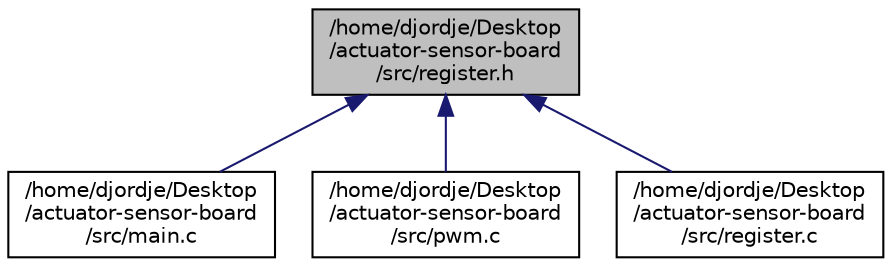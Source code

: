digraph "/home/djordje/Desktop/actuator-sensor-board/src/register.h"
{
  edge [fontname="Helvetica",fontsize="10",labelfontname="Helvetica",labelfontsize="10"];
  node [fontname="Helvetica",fontsize="10",shape=record];
  Node1 [label="/home/djordje/Desktop\l/actuator-sensor-board\l/src/register.h",height=0.2,width=0.4,color="black", fillcolor="grey75", style="filled", fontcolor="black"];
  Node1 -> Node2 [dir="back",color="midnightblue",fontsize="10",style="solid",fontname="Helvetica"];
  Node2 [label="/home/djordje/Desktop\l/actuator-sensor-board\l/src/main.c",height=0.2,width=0.4,color="black", fillcolor="white", style="filled",URL="$main_8c.html"];
  Node1 -> Node3 [dir="back",color="midnightblue",fontsize="10",style="solid",fontname="Helvetica"];
  Node3 [label="/home/djordje/Desktop\l/actuator-sensor-board\l/src/pwm.c",height=0.2,width=0.4,color="black", fillcolor="white", style="filled",URL="$pwm_8c.html"];
  Node1 -> Node4 [dir="back",color="midnightblue",fontsize="10",style="solid",fontname="Helvetica"];
  Node4 [label="/home/djordje/Desktop\l/actuator-sensor-board\l/src/register.c",height=0.2,width=0.4,color="black", fillcolor="white", style="filled",URL="$register_8c.html"];
}
